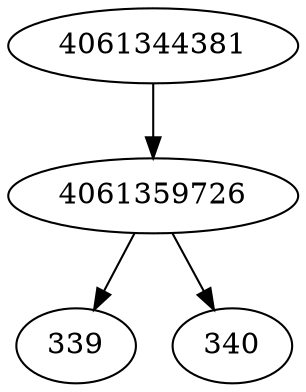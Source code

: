 strict digraph  {
339;
340;
4061344381;
4061359726;
4061344381 -> 4061359726;
4061359726 -> 339;
4061359726 -> 340;
}
